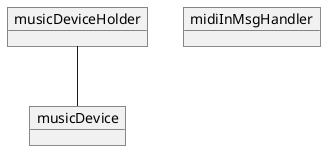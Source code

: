 @startuml

object musicDevice
object musicDeviceHolder
object midiInMsgHandler

musicDeviceHolder -- musicDevice

@enduml
